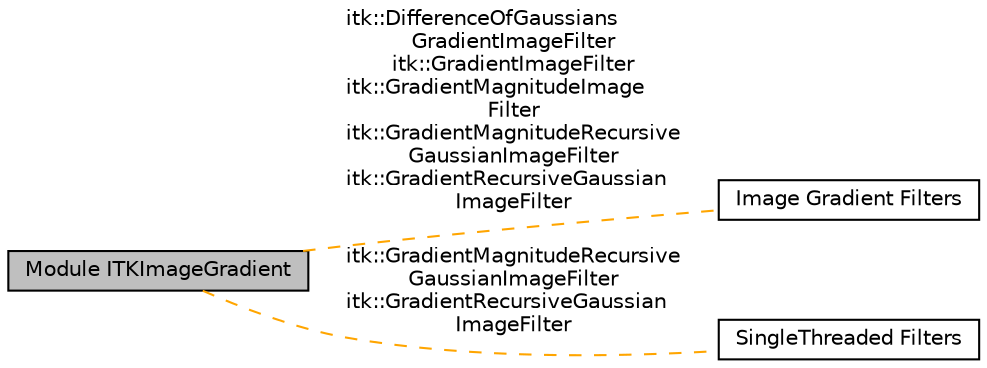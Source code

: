 digraph "Module ITKImageGradient"
{
  edge [fontname="Helvetica",fontsize="10",labelfontname="Helvetica",labelfontsize="10"];
  node [fontname="Helvetica",fontsize="10",shape=box];
  rankdir=LR;
  Node2 [label="Image Gradient Filters",height=0.2,width=0.4,color="black", fillcolor="white", style="filled",URL="$group__GradientFilters.html",tooltip=" "];
  Node1 [label="Module ITKImageGradient",height=0.2,width=0.4,color="black", fillcolor="grey75", style="filled", fontcolor="black",tooltip=" "];
  Node3 [label="SingleThreaded Filters",height=0.2,width=0.4,color="black", fillcolor="white", style="filled",URL="$group__SingleThreaded.html",tooltip=" "];
  Node1->Node2 [shape=plaintext, label="itk::DifferenceOfGaussians\lGradientImageFilter\nitk::GradientImageFilter\nitk::GradientMagnitudeImage\lFilter\nitk::GradientMagnitudeRecursive\lGaussianImageFilter\nitk::GradientRecursiveGaussian\lImageFilter", color="orange", dir="none", style="dashed"];
  Node1->Node3 [shape=plaintext, label="itk::GradientMagnitudeRecursive\lGaussianImageFilter\nitk::GradientRecursiveGaussian\lImageFilter", color="orange", dir="none", style="dashed"];
}
